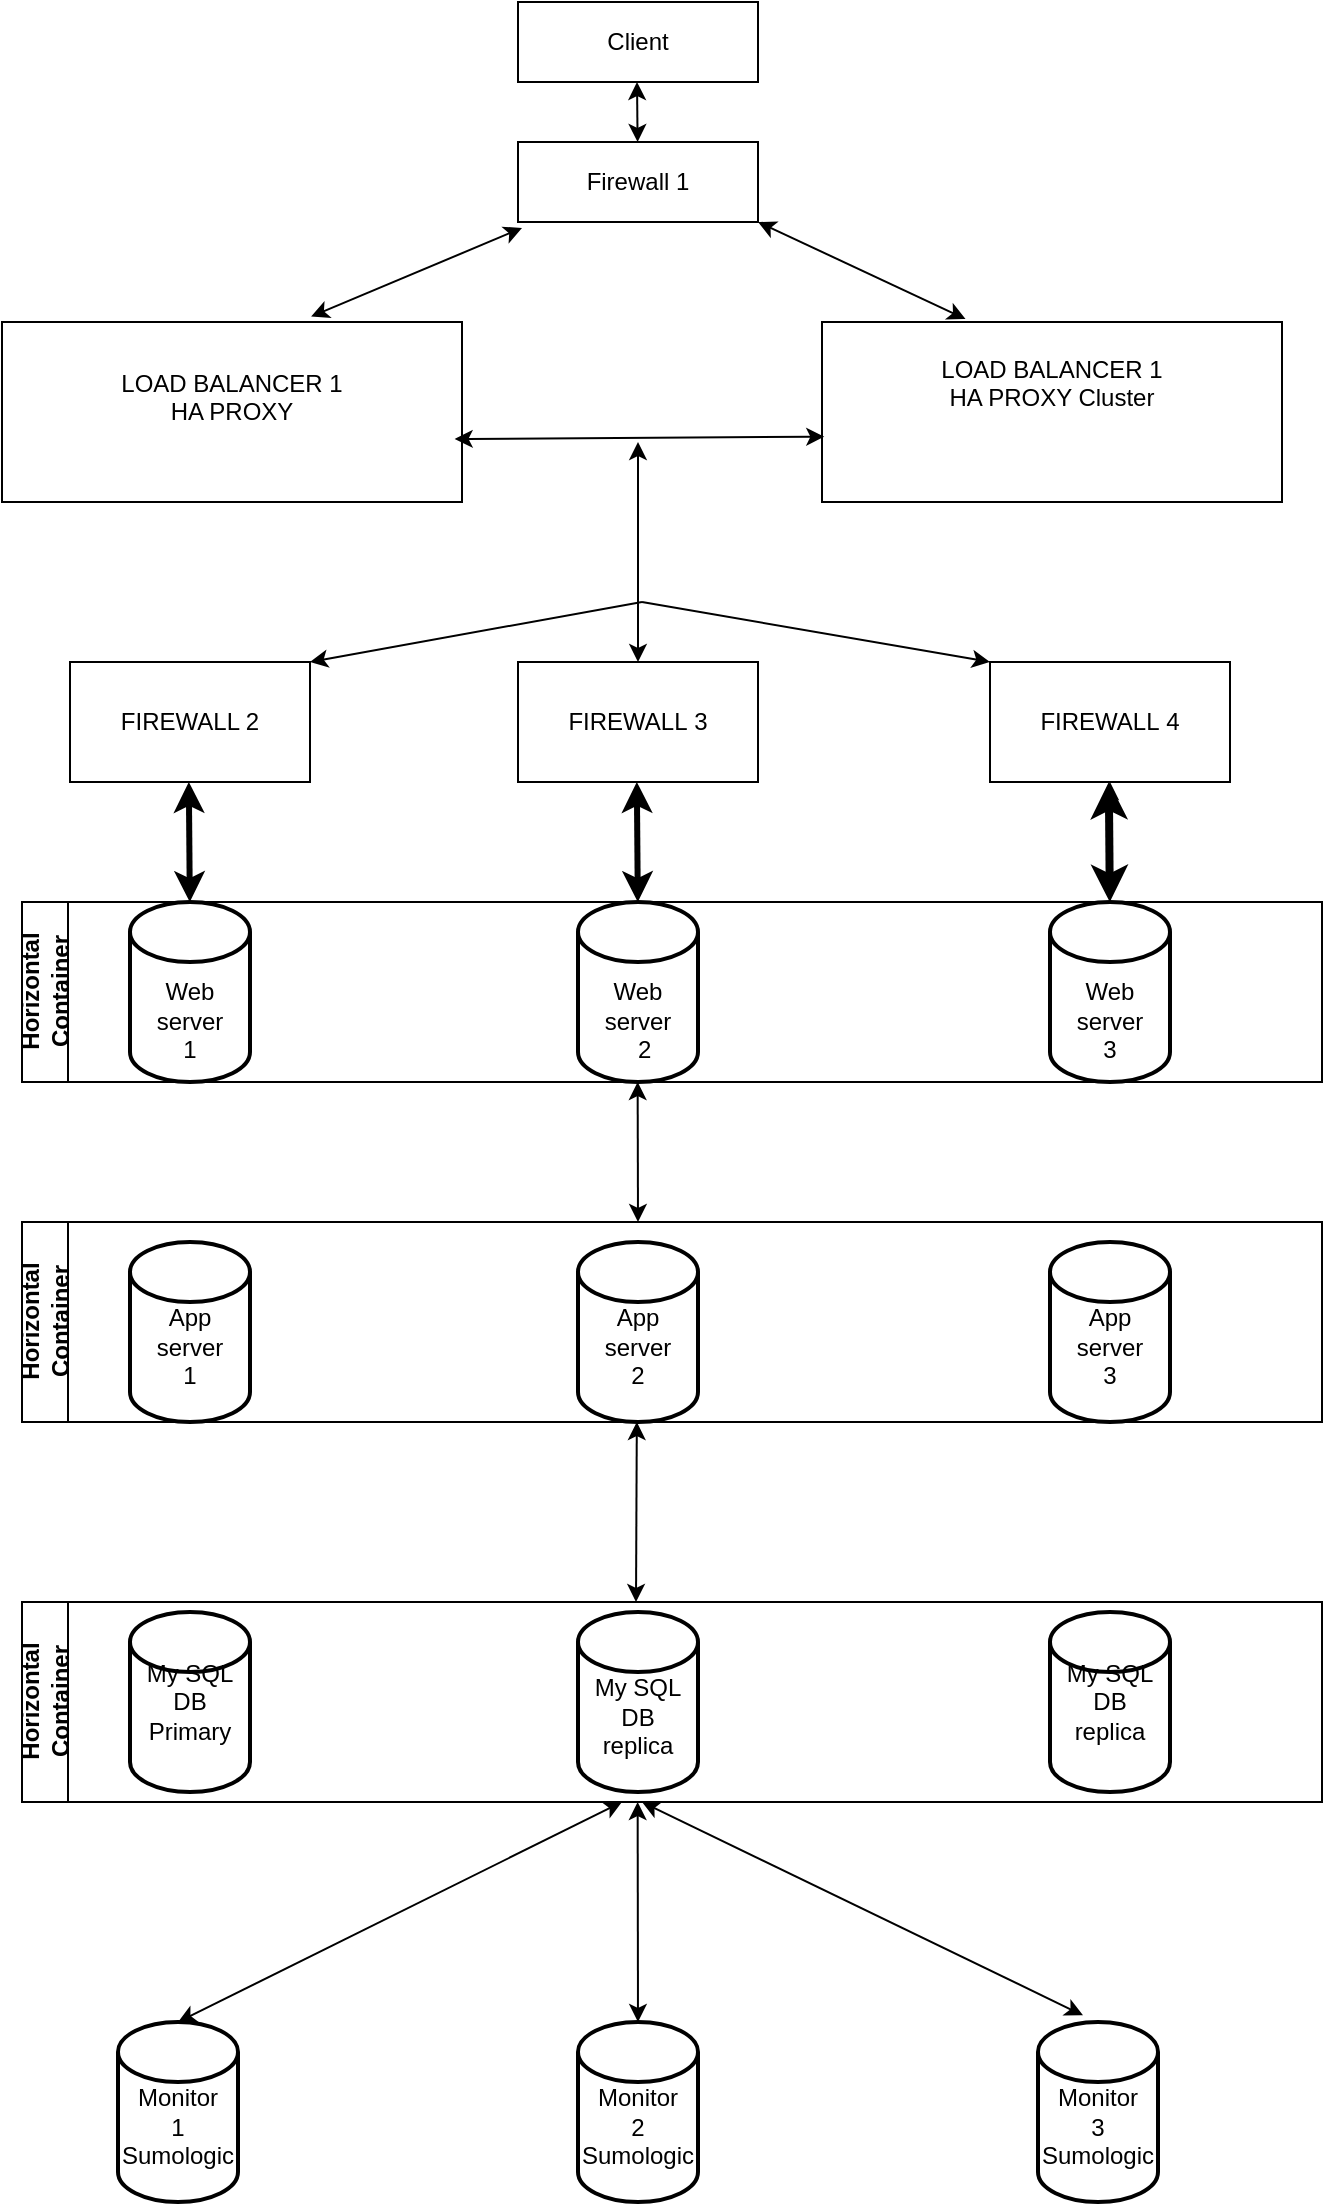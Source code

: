 <mxfile version="28.2.5">
  <diagram name="Page-1" id="RFlXk5_lwtmVtxN5c9Km">
    <mxGraphModel grid="1" page="1" gridSize="10" guides="1" tooltips="1" connect="1" arrows="1" fold="1" pageScale="1" pageWidth="827" pageHeight="1169" background="light-dark(#FFFFFF,#006600)" math="0" shadow="0">
      <root>
        <mxCell id="0" />
        <mxCell id="1" parent="0" />
        <mxCell id="oJKO0fQNIB-Nz77ZnU0J-1" value="&lt;div&gt;Client&lt;/div&gt;" style="rounded=0;whiteSpace=wrap;html=1;" vertex="1" parent="1">
          <mxGeometry x="348" y="20" width="120" height="40" as="geometry" />
        </mxCell>
        <mxCell id="oJKO0fQNIB-Nz77ZnU0J-3" value="&lt;div&gt;&lt;br&gt;&lt;/div&gt;&lt;div&gt;FIREWALL&amp;nbsp;3&lt;/div&gt;&lt;div&gt;&lt;span style=&quot;white-space: pre;&quot;&gt;&#x9;&lt;/span&gt;&lt;span style=&quot;white-space: pre;&quot;&gt;&#x9;&lt;/span&gt;&lt;br&gt;&lt;/div&gt;" style="rounded=0;whiteSpace=wrap;html=1;" vertex="1" parent="1">
          <mxGeometry x="348" y="350" width="120" height="60" as="geometry" />
        </mxCell>
        <mxCell id="oJKO0fQNIB-Nz77ZnU0J-4" value="&lt;div&gt;LOAD BALANCER 1&lt;br&gt;HA PROXY&lt;/div&gt;&lt;div&gt;&lt;br&gt;&lt;/div&gt;" style="rounded=0;whiteSpace=wrap;html=1;" vertex="1" parent="1">
          <mxGeometry x="90" y="180" width="230" height="90" as="geometry" />
        </mxCell>
        <mxCell id="oJKO0fQNIB-Nz77ZnU0J-5" value="&lt;div&gt;&lt;br&gt;&lt;/div&gt;&lt;div&gt;FIREWALL 2&lt;/div&gt;&lt;div&gt;&lt;br&gt;&lt;/div&gt;" style="rounded=0;whiteSpace=wrap;html=1;" vertex="1" parent="1">
          <mxGeometry x="124" y="350" width="120" height="60" as="geometry" />
        </mxCell>
        <mxCell id="oJKO0fQNIB-Nz77ZnU0J-6" value="&lt;div&gt;FIREWALL&amp;nbsp;4&lt;/div&gt;" style="rounded=0;whiteSpace=wrap;html=1;" vertex="1" parent="1">
          <mxGeometry x="584" y="350" width="120" height="60" as="geometry" />
        </mxCell>
        <mxCell id="oJKO0fQNIB-Nz77ZnU0J-8" value="&lt;div&gt;&lt;br&gt;&lt;/div&gt;&lt;div&gt;&lt;br&gt;&lt;/div&gt;&lt;div&gt;Web server&lt;/div&gt;&lt;div&gt;1&lt;/div&gt;" style="strokeWidth=2;html=1;shape=mxgraph.flowchart.database;whiteSpace=wrap;" vertex="1" parent="1">
          <mxGeometry x="154" y="470" width="60" height="90" as="geometry" />
        </mxCell>
        <mxCell id="oJKO0fQNIB-Nz77ZnU0J-31" value="&lt;div&gt;&lt;br&gt;&lt;/div&gt;&lt;div&gt;App&lt;/div&gt;&lt;div&gt;server&lt;/div&gt;&lt;div&gt;1&lt;/div&gt;" style="strokeWidth=2;html=1;shape=mxgraph.flowchart.database;whiteSpace=wrap;" vertex="1" parent="1">
          <mxGeometry x="154" y="640" width="60" height="90" as="geometry" />
        </mxCell>
        <mxCell id="oJKO0fQNIB-Nz77ZnU0J-32" value="&lt;div&gt;&lt;br&gt;&lt;/div&gt;&lt;div&gt;My SQL&lt;/div&gt;&lt;div&gt;DB&lt;/div&gt;&lt;div&gt;Primary&lt;/div&gt;&lt;div&gt;&lt;br&gt;&lt;/div&gt;" style="strokeWidth=2;html=1;shape=mxgraph.flowchart.database;whiteSpace=wrap;" vertex="1" parent="1">
          <mxGeometry x="154" y="825" width="60" height="90" as="geometry" />
        </mxCell>
        <mxCell id="oJKO0fQNIB-Nz77ZnU0J-33" value="&lt;div&gt;&lt;br&gt;&lt;/div&gt;&lt;div&gt;Monitor&lt;/div&gt;&lt;div&gt;1&lt;/div&gt;&lt;div&gt;Sumologic&lt;/div&gt;" style="strokeWidth=2;html=1;shape=mxgraph.flowchart.database;whiteSpace=wrap;" vertex="1" parent="1">
          <mxGeometry x="148" y="1030" width="60" height="90" as="geometry" />
        </mxCell>
        <mxCell id="oJKO0fQNIB-Nz77ZnU0J-34" value="&lt;div&gt;&lt;br&gt;&lt;/div&gt;&lt;div&gt;&lt;br&gt;&lt;/div&gt;&lt;div&gt;Web server&lt;/div&gt;&lt;div&gt;&lt;span style=&quot;white-space: pre;&quot;&gt;&#x9;&lt;/span&gt;2&lt;span style=&quot;white-space: pre;&quot;&gt;&#x9;&lt;/span&gt;&lt;br&gt;&lt;/div&gt;" style="strokeWidth=2;html=1;shape=mxgraph.flowchart.database;whiteSpace=wrap;" vertex="1" parent="1">
          <mxGeometry x="378" y="470" width="60" height="90" as="geometry" />
        </mxCell>
        <mxCell id="oJKO0fQNIB-Nz77ZnU0J-35" value="&lt;div&gt;&lt;br&gt;&lt;/div&gt;&lt;div&gt;App&lt;/div&gt;&lt;div&gt;server&lt;/div&gt;&lt;div&gt;2&lt;/div&gt;" style="strokeWidth=2;html=1;shape=mxgraph.flowchart.database;whiteSpace=wrap;" vertex="1" parent="1">
          <mxGeometry x="378" y="640" width="60" height="90" as="geometry" />
        </mxCell>
        <mxCell id="oJKO0fQNIB-Nz77ZnU0J-36" value="&lt;div&gt;&lt;br&gt;&lt;/div&gt;&lt;div&gt;My SQL&lt;/div&gt;DB&lt;br&gt;&lt;div&gt;replica&lt;/div&gt;" style="strokeWidth=2;html=1;shape=mxgraph.flowchart.database;whiteSpace=wrap;" vertex="1" parent="1">
          <mxGeometry x="378" y="825" width="60" height="90" as="geometry" />
        </mxCell>
        <mxCell id="oJKO0fQNIB-Nz77ZnU0J-37" value="&lt;div&gt;&lt;br&gt;&lt;/div&gt;&lt;div&gt;Monitor&lt;/div&gt;&lt;div&gt;2&lt;/div&gt;&lt;div&gt;Sumologic&lt;/div&gt;" style="strokeWidth=2;html=1;shape=mxgraph.flowchart.database;whiteSpace=wrap;" vertex="1" parent="1">
          <mxGeometry x="378" y="1030" width="60" height="90" as="geometry" />
        </mxCell>
        <mxCell id="2UWyXipxFjF9N0KzThN4-12" value="" style="edgeStyle=orthogonalEdgeStyle;rounded=0;orthogonalLoop=1;jettySize=auto;html=1;" edge="1" parent="1" source="oJKO0fQNIB-Nz77ZnU0J-38" target="oJKO0fQNIB-Nz77ZnU0J-6">
          <mxGeometry relative="1" as="geometry" />
        </mxCell>
        <mxCell id="oJKO0fQNIB-Nz77ZnU0J-38" value="&lt;div&gt;&lt;br&gt;&lt;/div&gt;&lt;div&gt;&lt;br&gt;&lt;/div&gt;&lt;div&gt;Web server&lt;/div&gt;&lt;div&gt;3&lt;/div&gt;" style="strokeWidth=2;html=1;shape=mxgraph.flowchart.database;whiteSpace=wrap;" vertex="1" parent="1">
          <mxGeometry x="614" y="470" width="60" height="90" as="geometry" />
        </mxCell>
        <mxCell id="oJKO0fQNIB-Nz77ZnU0J-39" value="&lt;div&gt;&lt;br&gt;&lt;/div&gt;&lt;div&gt;App&lt;/div&gt;&lt;div&gt;server&lt;/div&gt;&lt;div&gt;3&lt;/div&gt;" style="strokeWidth=2;html=1;shape=mxgraph.flowchart.database;whiteSpace=wrap;" vertex="1" parent="1">
          <mxGeometry x="614" y="640" width="60" height="90" as="geometry" />
        </mxCell>
        <mxCell id="oJKO0fQNIB-Nz77ZnU0J-40" value="&lt;div&gt;My SQL&lt;/div&gt;DB&lt;br&gt;&lt;div&gt;replica&lt;/div&gt;" style="strokeWidth=2;html=1;shape=mxgraph.flowchart.database;whiteSpace=wrap;" vertex="1" parent="1">
          <mxGeometry x="614" y="825" width="60" height="90" as="geometry" />
        </mxCell>
        <mxCell id="oJKO0fQNIB-Nz77ZnU0J-41" value="&lt;div&gt;&lt;br&gt;&lt;/div&gt;&lt;div&gt;Monitor&lt;/div&gt;&lt;div&gt;3&lt;/div&gt;Sumologic" style="strokeWidth=2;html=1;shape=mxgraph.flowchart.database;whiteSpace=wrap;" vertex="1" parent="1">
          <mxGeometry x="608" y="1030" width="60" height="90" as="geometry" />
        </mxCell>
        <mxCell id="oJKO0fQNIB-Nz77ZnU0J-69" value="" style="endArrow=classic;startArrow=classic;html=1;rounded=0;exitX=0.5;exitY=0;exitDx=0;exitDy=0;strokeColor=light-dark(#000000,#000000);" edge="1" parent="1" source="oJKO0fQNIB-Nz77ZnU0J-3">
          <mxGeometry width="50" height="50" relative="1" as="geometry">
            <mxPoint x="407.5" y="360" as="sourcePoint" />
            <mxPoint x="408" y="240" as="targetPoint" />
          </mxGeometry>
        </mxCell>
        <mxCell id="oJKO0fQNIB-Nz77ZnU0J-70" value="" style="endArrow=classic;startArrow=classic;html=1;rounded=0;exitX=0.672;exitY=-0.03;exitDx=0;exitDy=0;exitPerimeter=0;strokeColor=light-dark(#000000,#000000);" edge="1" parent="1" source="oJKO0fQNIB-Nz77ZnU0J-4">
          <mxGeometry width="50" height="50" relative="1" as="geometry">
            <mxPoint x="407.91" y="190" as="sourcePoint" />
            <mxPoint x="350" y="133" as="targetPoint" />
          </mxGeometry>
        </mxCell>
        <mxCell id="oJKO0fQNIB-Nz77ZnU0J-71" value="" style="endArrow=classic;startArrow=classic;html=1;rounded=0;strokeColor=light-dark(#000000,#000000);" edge="1" parent="1" source="oJKO0fQNIB-Nz77ZnU0J-2">
          <mxGeometry width="50" height="50" relative="1" as="geometry">
            <mxPoint x="407.5" y="130" as="sourcePoint" />
            <mxPoint x="407.5" y="60" as="targetPoint" />
          </mxGeometry>
        </mxCell>
        <mxCell id="oJKO0fQNIB-Nz77ZnU0J-77" value="" style="endArrow=classic;html=1;rounded=0;entryX=1;entryY=0;entryDx=0;entryDy=0;strokeColor=light-dark(#000000,#000000);" edge="1" parent="1" target="oJKO0fQNIB-Nz77ZnU0J-5">
          <mxGeometry width="50" height="50" relative="1" as="geometry">
            <mxPoint x="410" y="320" as="sourcePoint" />
            <mxPoint x="160" y="320" as="targetPoint" />
          </mxGeometry>
        </mxCell>
        <mxCell id="oJKO0fQNIB-Nz77ZnU0J-79" value="" style="endArrow=classic;html=1;rounded=0;entryX=0;entryY=0;entryDx=0;entryDy=0;strokeColor=light-dark(#000000,#000000);" edge="1" parent="1" target="oJKO0fQNIB-Nz77ZnU0J-6">
          <mxGeometry width="50" height="50" relative="1" as="geometry">
            <mxPoint x="410" y="320" as="sourcePoint" />
            <mxPoint x="490" y="347" as="targetPoint" />
          </mxGeometry>
        </mxCell>
        <mxCell id="2UWyXipxFjF9N0KzThN4-4" value="" style="endArrow=classic;startArrow=classic;html=1;rounded=0;strokeColor=light-dark(#000000,#000000);strokeWidth=3;" edge="1" parent="1">
          <mxGeometry width="50" height="50" relative="1" as="geometry">
            <mxPoint x="183.91" y="470" as="sourcePoint" />
            <mxPoint x="183.41" y="410" as="targetPoint" />
          </mxGeometry>
        </mxCell>
        <mxCell id="2UWyXipxFjF9N0KzThN4-5" value="" style="endArrow=classic;startArrow=classic;html=1;rounded=0;strokeColor=light-dark(#000000,#000000);strokeWidth=3;" edge="1" parent="1">
          <mxGeometry width="50" height="50" relative="1" as="geometry">
            <mxPoint x="407.91" y="470" as="sourcePoint" />
            <mxPoint x="407.41" y="410" as="targetPoint" />
          </mxGeometry>
        </mxCell>
        <mxCell id="2UWyXipxFjF9N0KzThN4-6" value="" style="endArrow=classic;startArrow=classic;html=1;rounded=0;strokeColor=light-dark(#000000,#000000);strokeWidth=4;" edge="1" parent="1">
          <mxGeometry width="50" height="50" relative="1" as="geometry">
            <mxPoint x="643.91" y="470" as="sourcePoint" />
            <mxPoint x="643.41" y="410" as="targetPoint" />
          </mxGeometry>
        </mxCell>
        <mxCell id="2UWyXipxFjF9N0KzThN4-7" value="" style="endArrow=classic;startArrow=classic;html=1;rounded=0;" edge="1" parent="1" target="oJKO0fQNIB-Nz77ZnU0J-2">
          <mxGeometry width="50" height="50" relative="1" as="geometry">
            <mxPoint x="407.5" y="130" as="sourcePoint" />
            <mxPoint x="407.5" y="60" as="targetPoint" />
          </mxGeometry>
        </mxCell>
        <mxCell id="oJKO0fQNIB-Nz77ZnU0J-2" value="&lt;div&gt;Firewall 1&lt;/div&gt;" style="rounded=0;whiteSpace=wrap;html=1;" vertex="1" parent="1">
          <mxGeometry x="348" y="90" width="120" height="40" as="geometry" />
        </mxCell>
        <mxCell id="2UWyXipxFjF9N0KzThN4-8" value="&lt;div&gt;LOAD BALANCER 1&lt;br&gt;HA PROXY Cluster&lt;/div&gt;&lt;div&gt;&lt;br&gt;&lt;/div&gt;&lt;div&gt;&lt;br&gt;&lt;/div&gt;" style="rounded=0;whiteSpace=wrap;html=1;" vertex="1" parent="1">
          <mxGeometry x="500" y="180" width="230" height="90" as="geometry" />
        </mxCell>
        <mxCell id="2UWyXipxFjF9N0KzThN4-9" value="" style="endArrow=classic;startArrow=classic;html=1;rounded=0;entryX=0.312;entryY=-0.017;entryDx=0;entryDy=0;entryPerimeter=0;strokeColor=light-dark(#000000,#000000);exitX=1;exitY=1;exitDx=0;exitDy=0;" edge="1" parent="1" source="oJKO0fQNIB-Nz77ZnU0J-2" target="2UWyXipxFjF9N0KzThN4-8">
          <mxGeometry width="50" height="50" relative="1" as="geometry">
            <mxPoint x="470" y="130" as="sourcePoint" />
            <mxPoint x="562.41" y="160" as="targetPoint" />
          </mxGeometry>
        </mxCell>
        <mxCell id="2UWyXipxFjF9N0KzThN4-10" value="" style="endArrow=classic;startArrow=classic;html=1;rounded=0;exitX=0.984;exitY=0.65;exitDx=0;exitDy=0;exitPerimeter=0;entryX=0.005;entryY=0.637;entryDx=0;entryDy=0;entryPerimeter=0;strokeColor=light-dark(#000000,#000000);" edge="1" parent="1" source="oJKO0fQNIB-Nz77ZnU0J-4" target="2UWyXipxFjF9N0KzThN4-8">
          <mxGeometry width="50" height="50" relative="1" as="geometry">
            <mxPoint x="333.57" y="244.9" as="sourcePoint" />
            <mxPoint x="482.42" y="240" as="targetPoint" />
          </mxGeometry>
        </mxCell>
        <mxCell id="2UWyXipxFjF9N0KzThN4-14" value="Horizontal Container" style="swimlane;horizontal=0;whiteSpace=wrap;html=1;" vertex="1" parent="1">
          <mxGeometry x="100" y="470" width="650" height="90" as="geometry" />
        </mxCell>
        <mxCell id="2UWyXipxFjF9N0KzThN4-16" value="Horizontal Container" style="swimlane;horizontal=0;whiteSpace=wrap;html=1;" vertex="1" parent="1">
          <mxGeometry x="100" y="630" width="650" height="100" as="geometry" />
        </mxCell>
        <mxCell id="2UWyXipxFjF9N0KzThN4-20" value="Horizontal Container" style="swimlane;horizontal=0;whiteSpace=wrap;html=1;" vertex="1" parent="1">
          <mxGeometry x="100" y="820" width="650" height="100" as="geometry" />
        </mxCell>
        <mxCell id="2UWyXipxFjF9N0KzThN4-21" value="" style="endArrow=classic;startArrow=classic;html=1;rounded=0;" edge="1" parent="1">
          <mxGeometry width="50" height="50" relative="1" as="geometry">
            <mxPoint x="407" y="820" as="sourcePoint" />
            <mxPoint x="407.41" y="730" as="targetPoint" />
          </mxGeometry>
        </mxCell>
        <mxCell id="2UWyXipxFjF9N0KzThN4-22" value="" style="endArrow=classic;startArrow=classic;html=1;rounded=0;" edge="1" parent="1">
          <mxGeometry width="50" height="50" relative="1" as="geometry">
            <mxPoint x="408" y="630" as="sourcePoint" />
            <mxPoint x="407.82" y="560" as="targetPoint" />
          </mxGeometry>
        </mxCell>
        <mxCell id="2UWyXipxFjF9N0KzThN4-23" value="" style="endArrow=classic;startArrow=classic;html=1;rounded=0;exitX=0.5;exitY=0;exitDx=0;exitDy=0;exitPerimeter=0;" edge="1" parent="1" source="oJKO0fQNIB-Nz77ZnU0J-37">
          <mxGeometry width="50" height="50" relative="1" as="geometry">
            <mxPoint x="407.41" y="1010" as="sourcePoint" />
            <mxPoint x="407.82" y="920" as="targetPoint" />
          </mxGeometry>
        </mxCell>
        <mxCell id="2UWyXipxFjF9N0KzThN4-24" value="" style="endArrow=classic;startArrow=classic;html=1;rounded=0;exitX=0.375;exitY=-0.037;exitDx=0;exitDy=0;exitPerimeter=0;" edge="1" parent="1" source="oJKO0fQNIB-Nz77ZnU0J-41">
          <mxGeometry width="50" height="50" relative="1" as="geometry">
            <mxPoint x="520" y="1090" as="sourcePoint" />
            <mxPoint x="410" y="920" as="targetPoint" />
          </mxGeometry>
        </mxCell>
        <mxCell id="2UWyXipxFjF9N0KzThN4-25" value="" style="endArrow=classic;startArrow=classic;html=1;rounded=0;exitX=0.5;exitY=0;exitDx=0;exitDy=0;exitPerimeter=0;" edge="1" parent="1" source="oJKO0fQNIB-Nz77ZnU0J-33">
          <mxGeometry width="50" height="50" relative="1" as="geometry">
            <mxPoint x="340" y="1040" as="sourcePoint" />
            <mxPoint x="400" y="920" as="targetPoint" />
          </mxGeometry>
        </mxCell>
      </root>
    </mxGraphModel>
  </diagram>
</mxfile>
